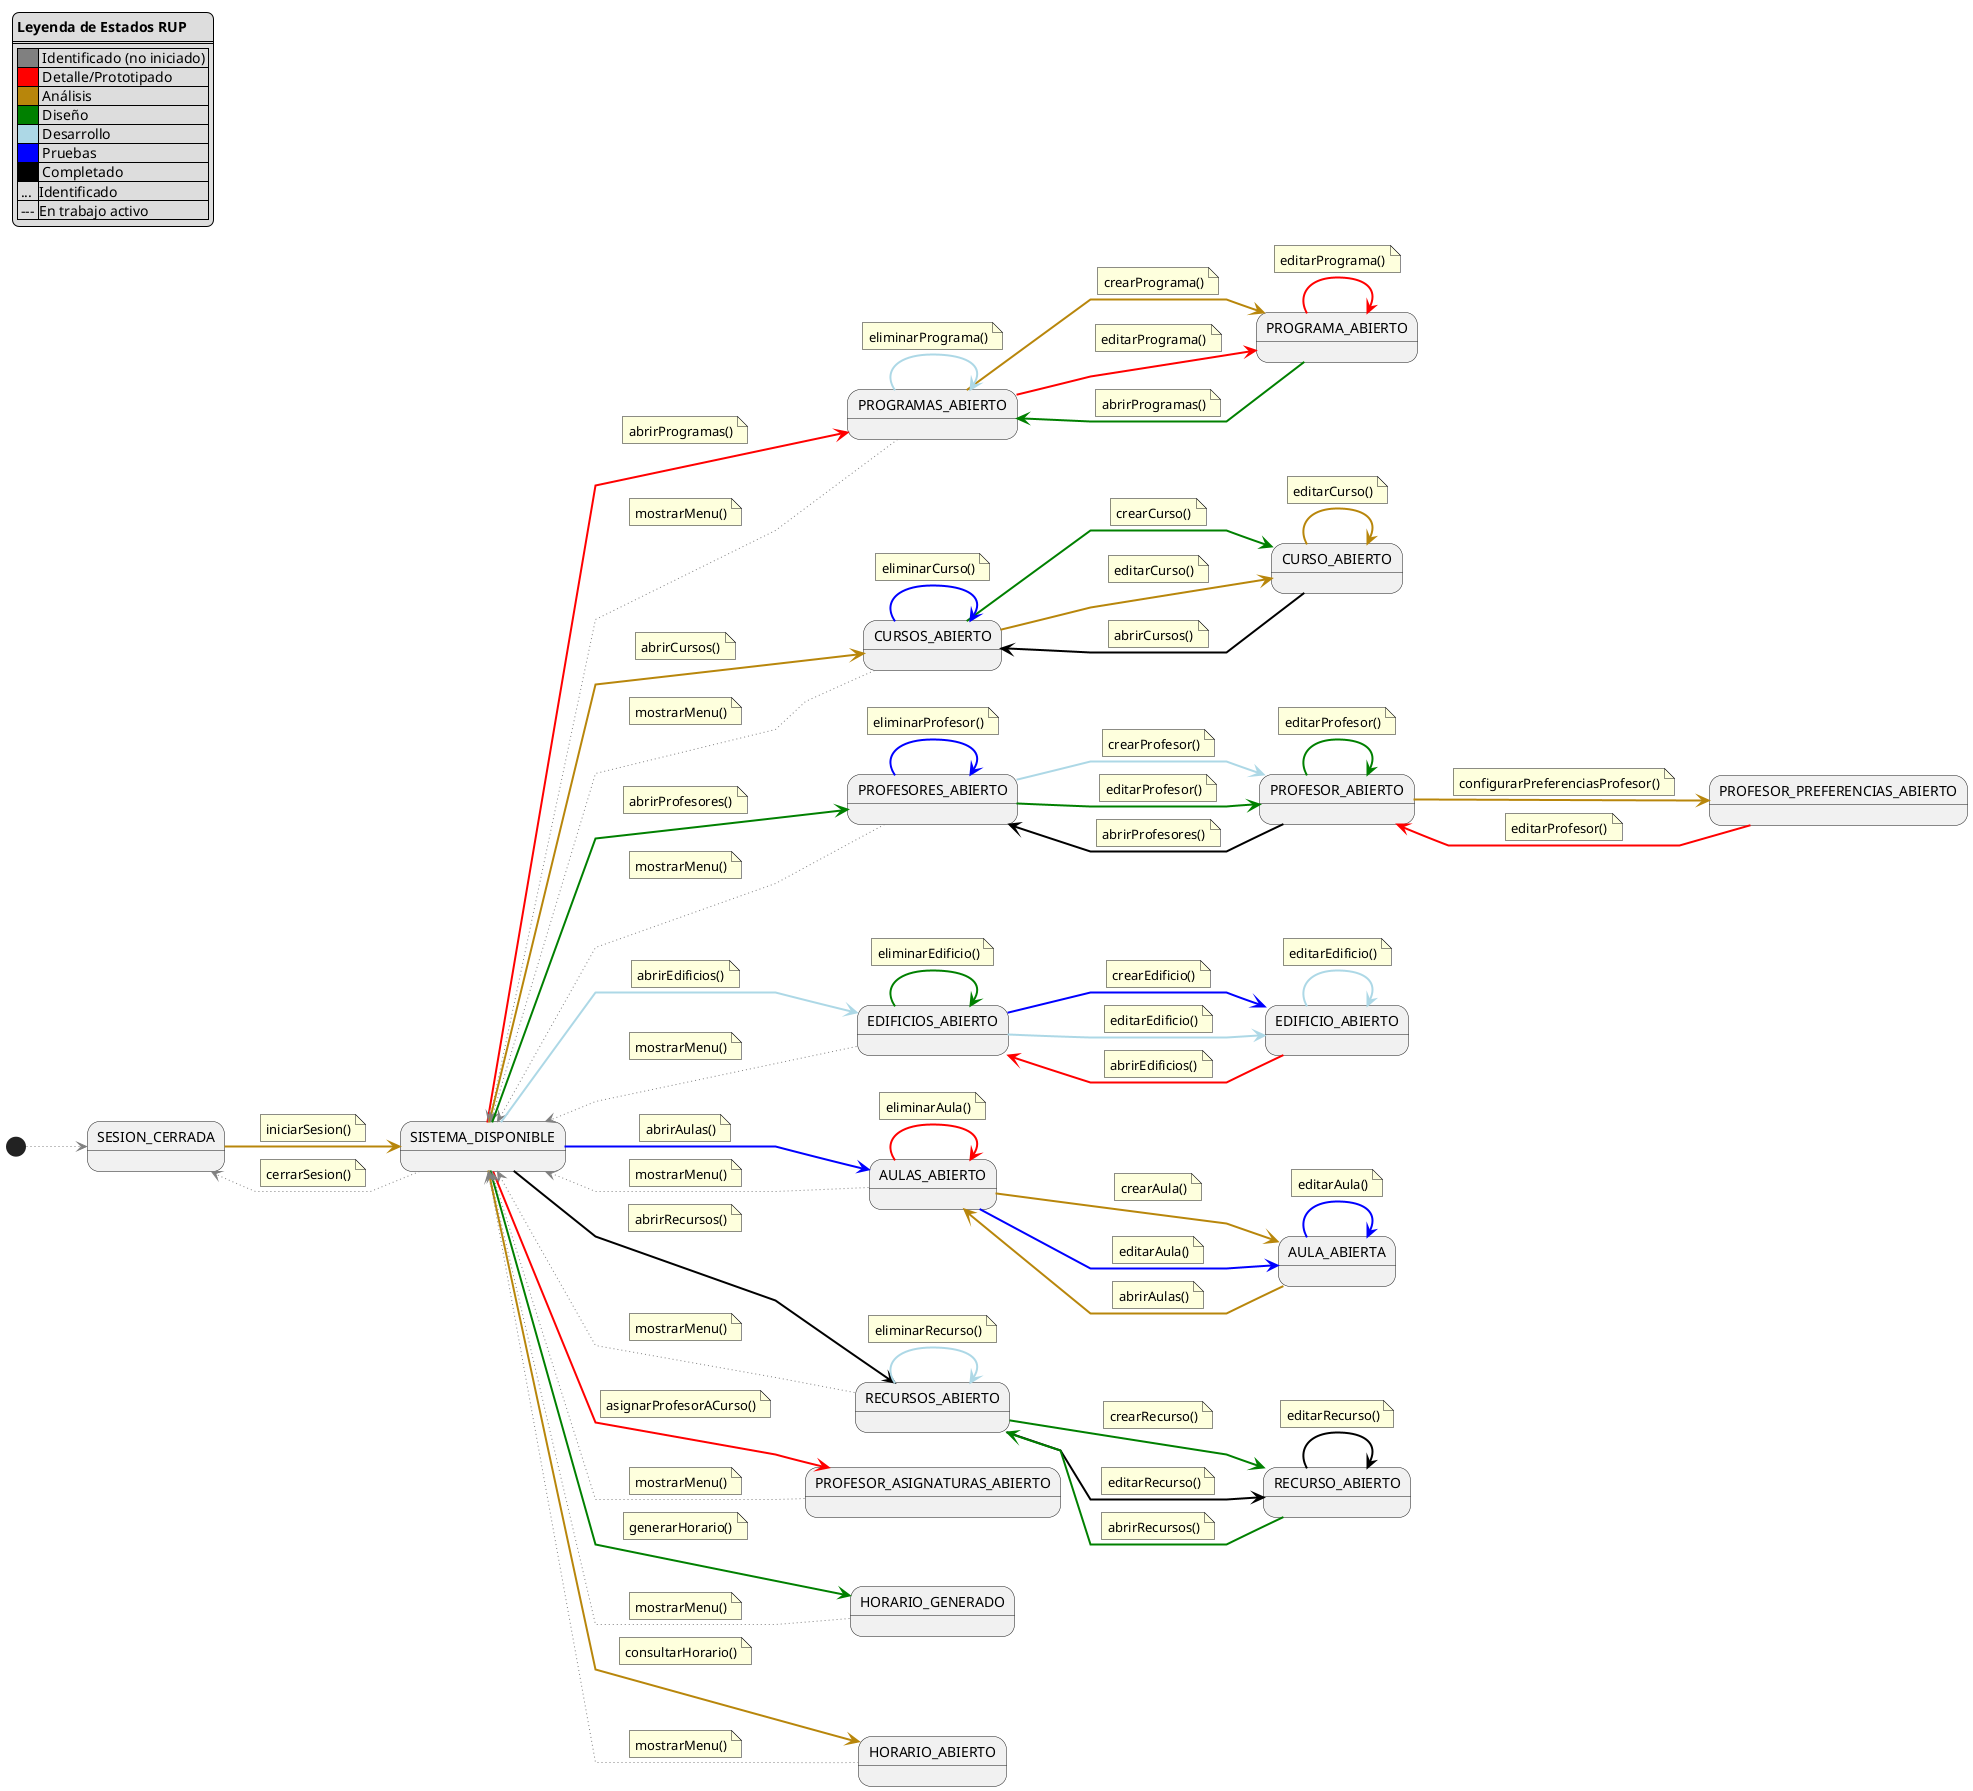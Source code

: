 @startuml diagrama-contexto-estado-intermedio

left to right direction
skinparam linetype polyline

legend top left
    **Leyenda de Estados RUP**
    ====
    |<#gray>     | Identificado (no iniciado) |
    |<#red>      | Detalle/Prototipado |
    |<#darkgoldenrod>| Análisis |
    |<#green>    | Diseño |
    |<#lightblue>| Desarrollo |
    |<#blue>     | Pruebas |
    |<#black>    | Completado |
    | ... |Identificado|
    | --- |En trabajo activo|
end legend

state "SESION_CERRADA" as NoAuth
state "SISTEMA_DISPONIBLE" as Menu

state "PROGRAMAS_ABIERTO" as ListProgramas
state "PROGRAMA_ABIERTO" as EditPrograma
state "CURSOS_ABIERTO" as ListCursos
state "CURSO_ABIERTO" as EditCurso
state "PROFESORES_ABIERTO" as ListProfesores
state "PROFESOR_ABIERTO" as EditProfesor
state "PROFESOR_PREFERENCIAS_ABIERTO" as EditProfesorPreferencias
state "EDIFICIOS_ABIERTO" as ListEdificios
state "EDIFICIO_ABIERTO" as EditEdificio
state "AULAS_ABIERTO" as ListAulas
state "AULA_ABIERTA" as EditAula
state "RECURSOS_ABIERTO" as ListRecursos
state "RECURSO_ABIERTO" as EditRecurso

state "PROFESOR_ASIGNATURAS_ABIERTO" as Asignaciones
state "HORARIO_GENERADO" as Generacion
state "HORARIO_ABIERTO" as Consulta

[*] -[#gray,dotted]-> NoAuth

NoAuth -[#darkgoldenrod,thickness=2]-> Menu
    note on link
        iniciarSesion()
    end note

Menu -[#gray,dotted]-> NoAuth
    note on link
        cerrarSesion()
    end note

Menu -[#red,thickness=2]-> ListProgramas
    note on link
        abrirProgramas()
    end note

Menu -[#darkgoldenrod,thickness=2]-> ListCursos
    note on link
        abrirCursos()
    end note

Menu -[#green,thickness=2]-> ListProfesores
    note on link
        abrirProfesores()
    end note

Menu -[#lightblue,thickness=2]-> ListEdificios
    note on link
        abrirEdificios()
    end note

Menu -[#blue,thickness=2]-> ListAulas
    note on link
        abrirAulas()
    end note

Menu -[#black,thickness=2]-> ListRecursos
    note on link
        abrirRecursos()
    end note

Menu -[#red,thickness=2]-> Asignaciones
    note on link
        asignarProfesorACurso()
    end note

Menu -[#green,thickness=2]-> Generacion
    note on link
        generarHorario()
    end note

Menu -[#darkgoldenrod,thickness=2]-> Consulta
    note on link
        consultarHorario()
    end note

ListProgramas -[#darkgoldenrod,thickness=2]-> EditPrograma
    note on link
        crearPrograma()
    end note

ListProgramas -[#red,thickness=2]-> EditPrograma
    note on link
        editarPrograma()
    end note

ListProgramas -[#lightblue,thickness=2]-> ListProgramas
    note on link
        eliminarPrograma()
    end note

EditPrograma -[#red,thickness=2]-> EditPrograma
    note on link
        editarPrograma()
    end note

EditPrograma -[#green,thickness=2]-> ListProgramas
    note on link
        abrirProgramas()
    end note

ListCursos -[#green,thickness=2]-> EditCurso
    note on link
        crearCurso()
    end note

ListCursos -[#darkgoldenrod,thickness=2]-> EditCurso
    note on link
        editarCurso()
    end note

ListCursos -[#blue,thickness=2]-> ListCursos
    note on link
        eliminarCurso()
    end note

EditCurso -[#darkgoldenrod,thickness=2]-> EditCurso
    note on link
        editarCurso()
    end note

EditCurso -[#black,thickness=2]-> ListCursos
    note on link
        abrirCursos()
    end note

ListProfesores -[#lightblue,thickness=2]-> EditProfesor
    note on link
        crearProfesor()
    end note

ListProfesores -[#green,thickness=2]-> EditProfesor
    note on link
        editarProfesor()
    end note

ListProfesores -[#blue,thickness=2]-> ListProfesores
    note on link
        eliminarProfesor()
    end note

EditProfesor -[#green,thickness=2]-> EditProfesor
    note on link
        editarProfesor()
    end note

EditProfesor -[#darkgoldenrod,thickness=2]-> EditProfesorPreferencias
    note on link
        configurarPreferenciasProfesor()
    end note

EditProfesorPreferencias -[#red,thickness=2]-> EditProfesor
    note on link
        editarProfesor()
    end note
    
EditProfesor -[#black,thickness=2]-> ListProfesores
    note on link
        abrirProfesores()
    end note

ListEdificios -[#blue,thickness=2]-> EditEdificio
    note on link
        crearEdificio()
    end note

ListEdificios -[#lightblue,thickness=2]-> EditEdificio
    note on link
        editarEdificio()
    end note

ListEdificios -[#green,thickness=2]-> ListEdificios
    note on link
        eliminarEdificio()
    end note

EditEdificio -[#lightblue,thickness=2]-> EditEdificio
    note on link
        editarEdificio()
    end note

EditEdificio -[#red,thickness=2]-> ListEdificios
    note on link
        abrirEdificios()
    end note

ListAulas -[#darkgoldenrod,thickness=2]-> EditAula
    note on link
        crearAula()
    end note

ListAulas -[#blue,thickness=2]-> EditAula
    note on link
        editarAula()
    end note

ListAulas -[#red,thickness=2]-> ListAulas
    note on link
        eliminarAula()
    end note

EditAula -[#blue,thickness=2]-> EditAula
    note on link
        editarAula()
    end note

EditAula -[#darkgoldenrod,thickness=2]-> ListAulas
    note on link
        abrirAulas()
    end note

ListRecursos -[#green,thickness=2]-> EditRecurso
    note on link
        crearRecurso()
    end note

ListRecursos -[#black,thickness=2]-> EditRecurso
    note on link
        editarRecurso()
    end note

ListRecursos -[#lightblue,thickness=2]-> ListRecursos
    note on link
        eliminarRecurso()
    end note

EditRecurso -[#black,thickness=2]-> EditRecurso
    note on link
        editarRecurso()
    end note

EditRecurso -[#green,thickness=2]-> ListRecursos
    note on link
        abrirRecursos()
    end note

ListProgramas -[#gray,dotted]-> Menu
    note on link
        mostrarMenu()
    end note

ListCursos -[#gray,dotted]-> Menu
    note on link
        mostrarMenu()
    end note

ListProfesores -[#gray,dotted]-> Menu
    note on link
        mostrarMenu()
    end note

ListEdificios -[#gray,dotted]-> Menu
    note on link
        mostrarMenu()
    end note

ListAulas -[#gray,dotted]-> Menu
    note on link
        mostrarMenu()
    end note

ListRecursos -[#gray,dotted]-> Menu
    note on link
        mostrarMenu()
    end note

Asignaciones -[#gray,dotted]-> Menu
    note on link
        mostrarMenu()
    end note

Generacion -[#gray,dotted]-> Menu
    note on link
        mostrarMenu()
    end note

Consulta -[#gray,dotted]-> Menu
    note on link
        mostrarMenu()
    end note


@enduml